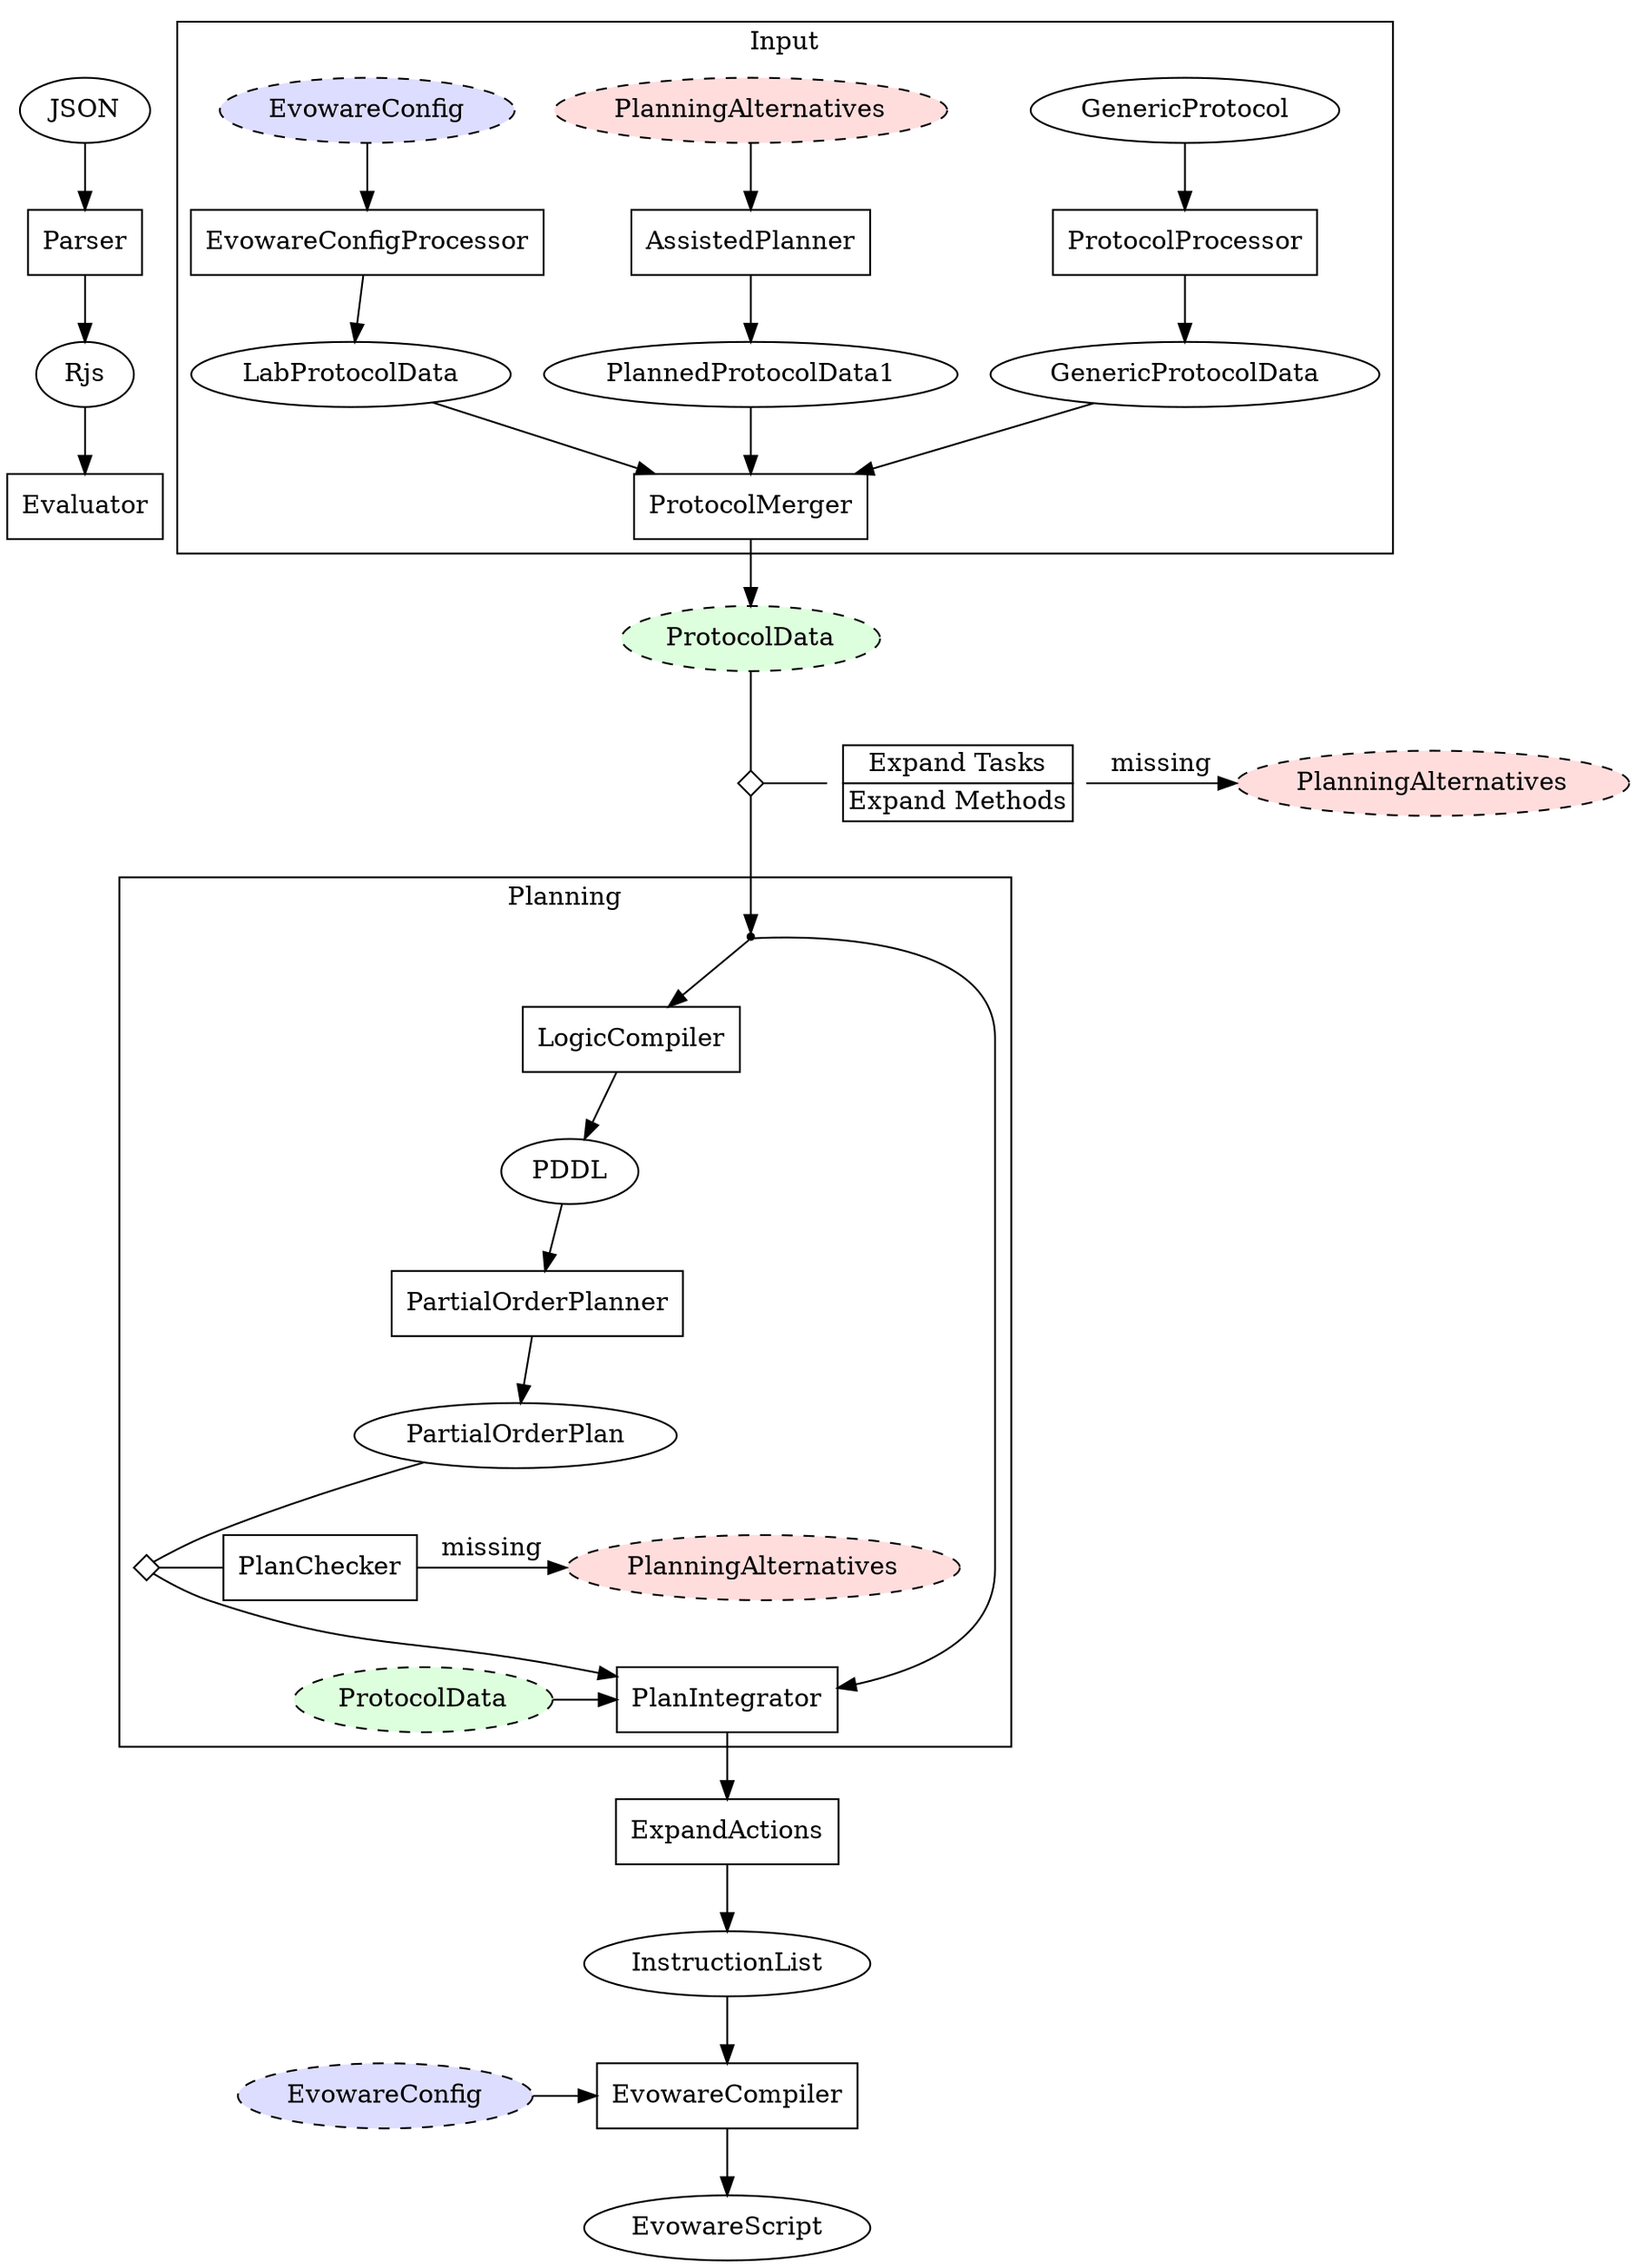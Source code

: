 digraph Roboliq {
	Parser [ shape="box" ];
	Evaluator [ shape="box" ];

	subgraph cluster_0 {
		label = "Input";
		GenericProtocol;
		Alternatives0 [ label="PlanningAlternatives", style="dashed,filled", fillcolor="#ffdddd" ];
		EvowareConfig0 [ label="EvowareConfig", style="dashed,filled", fillcolor="#ddddff" ];

		EvowareConfigProcessor [ shape="box" ];
		ProtocolProcessor [ shape="box" ];
		AssistedPlanner [ shape="box" ];

		ProtocolMerger [ shape="box" ];

		EvowareConfig0 -> EvowareConfigProcessor -> LabProtocolData -> ProtocolMerger;
		GenericProtocol -> ProtocolProcessor -> GenericProtocolData -> ProtocolMerger;
		Alternatives0 -> AssistedPlanner -> PlannedProtocolData1 -> ProtocolMerger;
	};

	CheckPoint1 [ label="", shape="diamond", width=0.2, height=0.2, fixedsize=true ];
	ExpandCommands [
		shape = none
		label = <<table border="0" cellspacing="0">
					<tr><td port="port1" border="1">Expand Tasks</td></tr>
					<tr><td port="port2" border="1">Expand Methods</td></tr>
				</table>>
	]
	Alternatives1 [ label="PlanningAlternatives", style="dashed,filled", fillcolor="#ffdddd" ];

	CheckPoint1 -> ExpandCommands [ arrowhead="none" ];
	CheckPoint1 -> Split1;

	subgraph cluster_1 {
		label = "Planning";

		Split1 [ shape="point" ];
		LogicCompiler [ shape="box" ];
		PartialOrderPlanner [ shape="box" ];
		PlanChecker [ shape="box" ];
		PlanIntegrator [ shape="box" ];
		Alternatives2 [ label="PlanningAlternatives", style="dashed,filled", fillcolor="#ffdddd" ];

		Split1 -> LogicCompiler;
		LogicCompiler -> PDDL -> PartialOrderPlanner -> PartialOrderPlan;
		PartialOrderPlan -> CheckPoint2 [ arrowhead="none" ];

		CheckPoint2 -> PlanChecker [ arrowhead="none" ];
		CheckPoint2 -> PlanIntegrator;
		Split1 -> PlanIntegrator;
		PlanChecker -> Alternatives2 [ label=" missing " ];

		{ rank=same ProtocolData1 PlanIntegrator };
		{ rank=same CheckPoint2 PlanChecker Alternatives2 };
	};

	ExpandActions [ shape="box" ];
	EvowareCompiler [ shape="box" ];

	CheckPoint2 [ label="", shape="diamond", width=0.2, height=0.2, fixedsize=true ];
	ProtocolData0 [ label="ProtocolData", style="dashed,filled", fillcolor="#ddffdd" ];
	ProtocolData1 [ label="ProtocolData", style="dashed,filled", fillcolor="#ddffdd" ];
	EvowareConfig1 [ label="EvowareConfig", style="dashed,filled", fillcolor="#ddddff" ];

	JSON -> Parser -> Rjs -> Evaluator;


	ProtocolMerger -> ProtocolData0;
	ProtocolData0 -> CheckPoint1 [ arrowhead="none" ];
	PlanIntegrator ->
	ExpandActions ->
		InstructionList -> EvowareCompiler -> EvowareScript;
	
	EvowareConfig1 -> EvowareCompiler;
	ExpandCommands -> Alternatives1 [ label=" missing " ];
	ProtocolData1 -> PlanIntegrator;

	{ rank=same CheckPoint1 ExpandCommands Alternatives1 };
	{ rank=same EvowareCompiler EvowareConfig1 };
}
